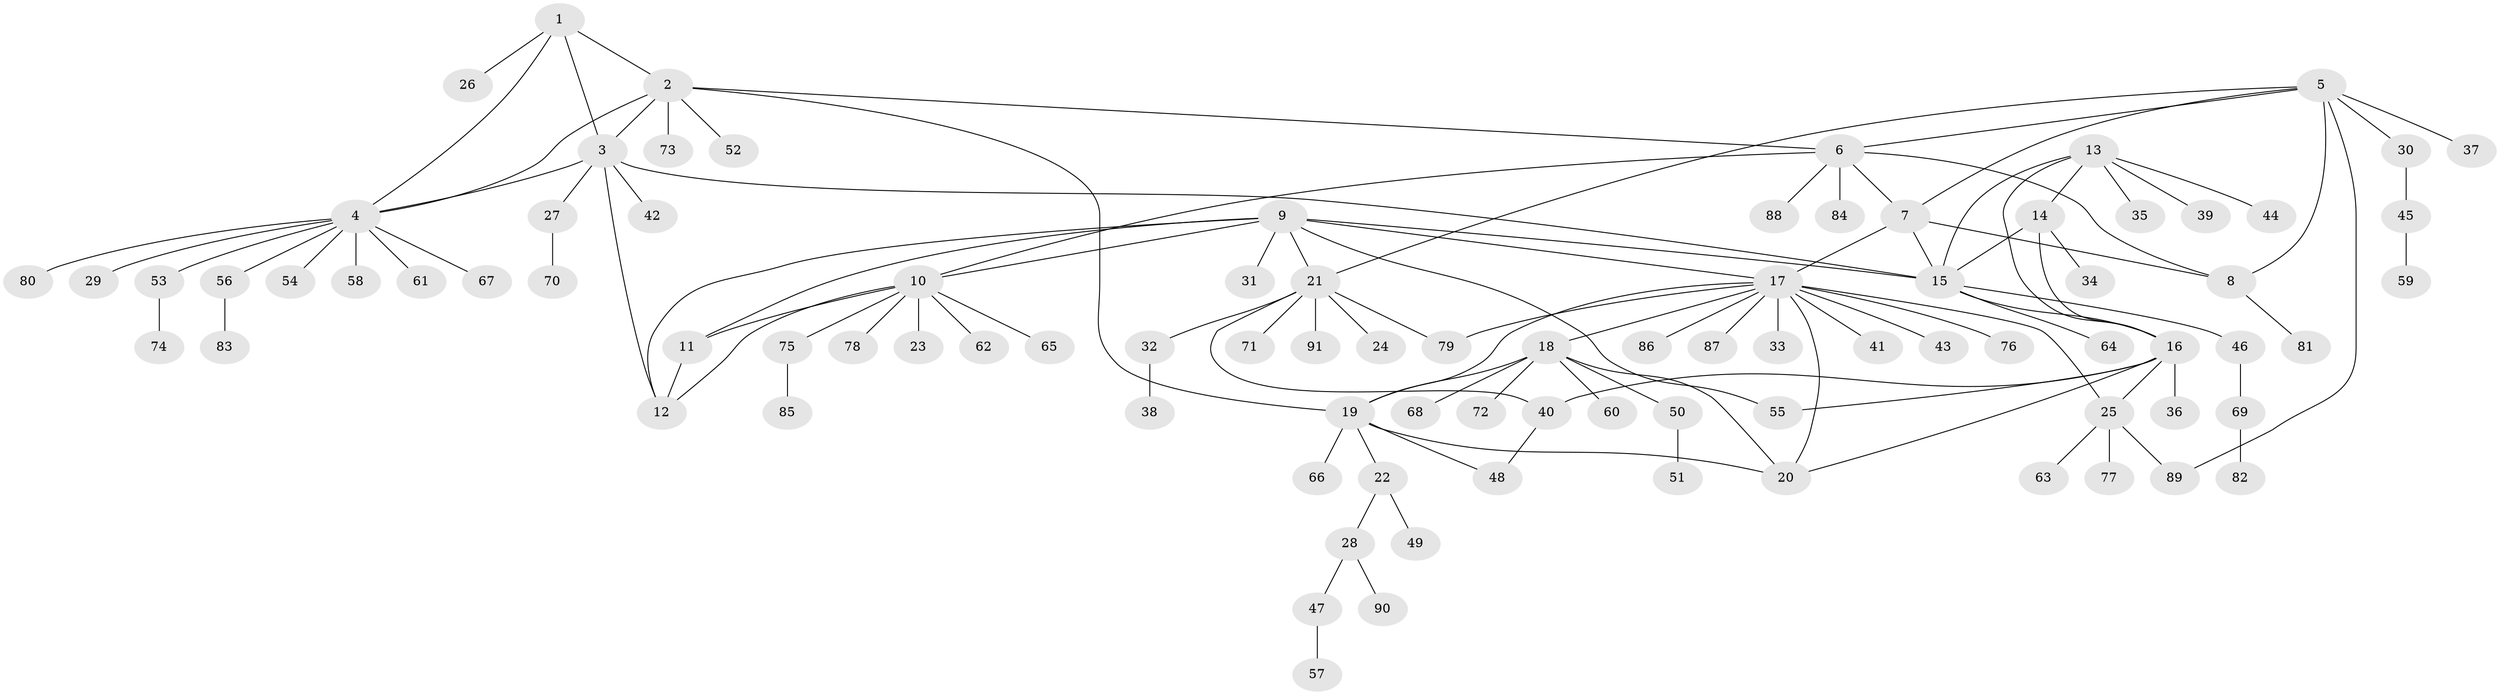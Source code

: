 // Generated by graph-tools (version 1.1) at 2025/02/03/09/25 03:02:43]
// undirected, 91 vertices, 118 edges
graph export_dot {
graph [start="1"]
  node [color=gray90,style=filled];
  1;
  2;
  3;
  4;
  5;
  6;
  7;
  8;
  9;
  10;
  11;
  12;
  13;
  14;
  15;
  16;
  17;
  18;
  19;
  20;
  21;
  22;
  23;
  24;
  25;
  26;
  27;
  28;
  29;
  30;
  31;
  32;
  33;
  34;
  35;
  36;
  37;
  38;
  39;
  40;
  41;
  42;
  43;
  44;
  45;
  46;
  47;
  48;
  49;
  50;
  51;
  52;
  53;
  54;
  55;
  56;
  57;
  58;
  59;
  60;
  61;
  62;
  63;
  64;
  65;
  66;
  67;
  68;
  69;
  70;
  71;
  72;
  73;
  74;
  75;
  76;
  77;
  78;
  79;
  80;
  81;
  82;
  83;
  84;
  85;
  86;
  87;
  88;
  89;
  90;
  91;
  1 -- 2;
  1 -- 3;
  1 -- 4;
  1 -- 26;
  2 -- 3;
  2 -- 4;
  2 -- 6;
  2 -- 19;
  2 -- 52;
  2 -- 73;
  3 -- 4;
  3 -- 12;
  3 -- 15;
  3 -- 27;
  3 -- 42;
  4 -- 29;
  4 -- 53;
  4 -- 54;
  4 -- 56;
  4 -- 58;
  4 -- 61;
  4 -- 67;
  4 -- 80;
  5 -- 6;
  5 -- 7;
  5 -- 8;
  5 -- 21;
  5 -- 30;
  5 -- 37;
  5 -- 89;
  6 -- 7;
  6 -- 8;
  6 -- 10;
  6 -- 84;
  6 -- 88;
  7 -- 8;
  7 -- 15;
  7 -- 17;
  8 -- 81;
  9 -- 10;
  9 -- 11;
  9 -- 12;
  9 -- 15;
  9 -- 17;
  9 -- 21;
  9 -- 31;
  9 -- 55;
  10 -- 11;
  10 -- 12;
  10 -- 23;
  10 -- 62;
  10 -- 65;
  10 -- 75;
  10 -- 78;
  11 -- 12;
  13 -- 14;
  13 -- 15;
  13 -- 16;
  13 -- 35;
  13 -- 39;
  13 -- 44;
  14 -- 15;
  14 -- 16;
  14 -- 34;
  15 -- 16;
  15 -- 46;
  15 -- 64;
  16 -- 20;
  16 -- 25;
  16 -- 36;
  16 -- 40;
  16 -- 55;
  17 -- 18;
  17 -- 19;
  17 -- 20;
  17 -- 25;
  17 -- 33;
  17 -- 41;
  17 -- 43;
  17 -- 76;
  17 -- 79;
  17 -- 86;
  17 -- 87;
  18 -- 19;
  18 -- 20;
  18 -- 50;
  18 -- 60;
  18 -- 68;
  18 -- 72;
  19 -- 20;
  19 -- 22;
  19 -- 48;
  19 -- 66;
  21 -- 24;
  21 -- 32;
  21 -- 40;
  21 -- 71;
  21 -- 79;
  21 -- 91;
  22 -- 28;
  22 -- 49;
  25 -- 63;
  25 -- 77;
  25 -- 89;
  27 -- 70;
  28 -- 47;
  28 -- 90;
  30 -- 45;
  32 -- 38;
  40 -- 48;
  45 -- 59;
  46 -- 69;
  47 -- 57;
  50 -- 51;
  53 -- 74;
  56 -- 83;
  69 -- 82;
  75 -- 85;
}
